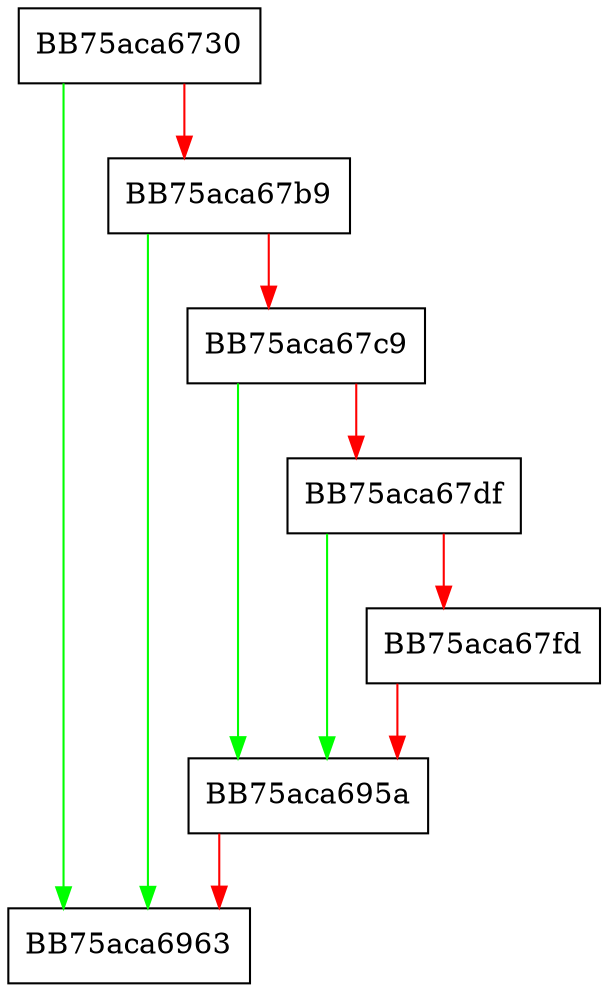 digraph Restore {
  node [shape="box"];
  graph [splines=ortho];
  BB75aca6730 -> BB75aca6963 [color="green"];
  BB75aca6730 -> BB75aca67b9 [color="red"];
  BB75aca67b9 -> BB75aca6963 [color="green"];
  BB75aca67b9 -> BB75aca67c9 [color="red"];
  BB75aca67c9 -> BB75aca695a [color="green"];
  BB75aca67c9 -> BB75aca67df [color="red"];
  BB75aca67df -> BB75aca695a [color="green"];
  BB75aca67df -> BB75aca67fd [color="red"];
  BB75aca67fd -> BB75aca695a [color="red"];
  BB75aca695a -> BB75aca6963 [color="red"];
}